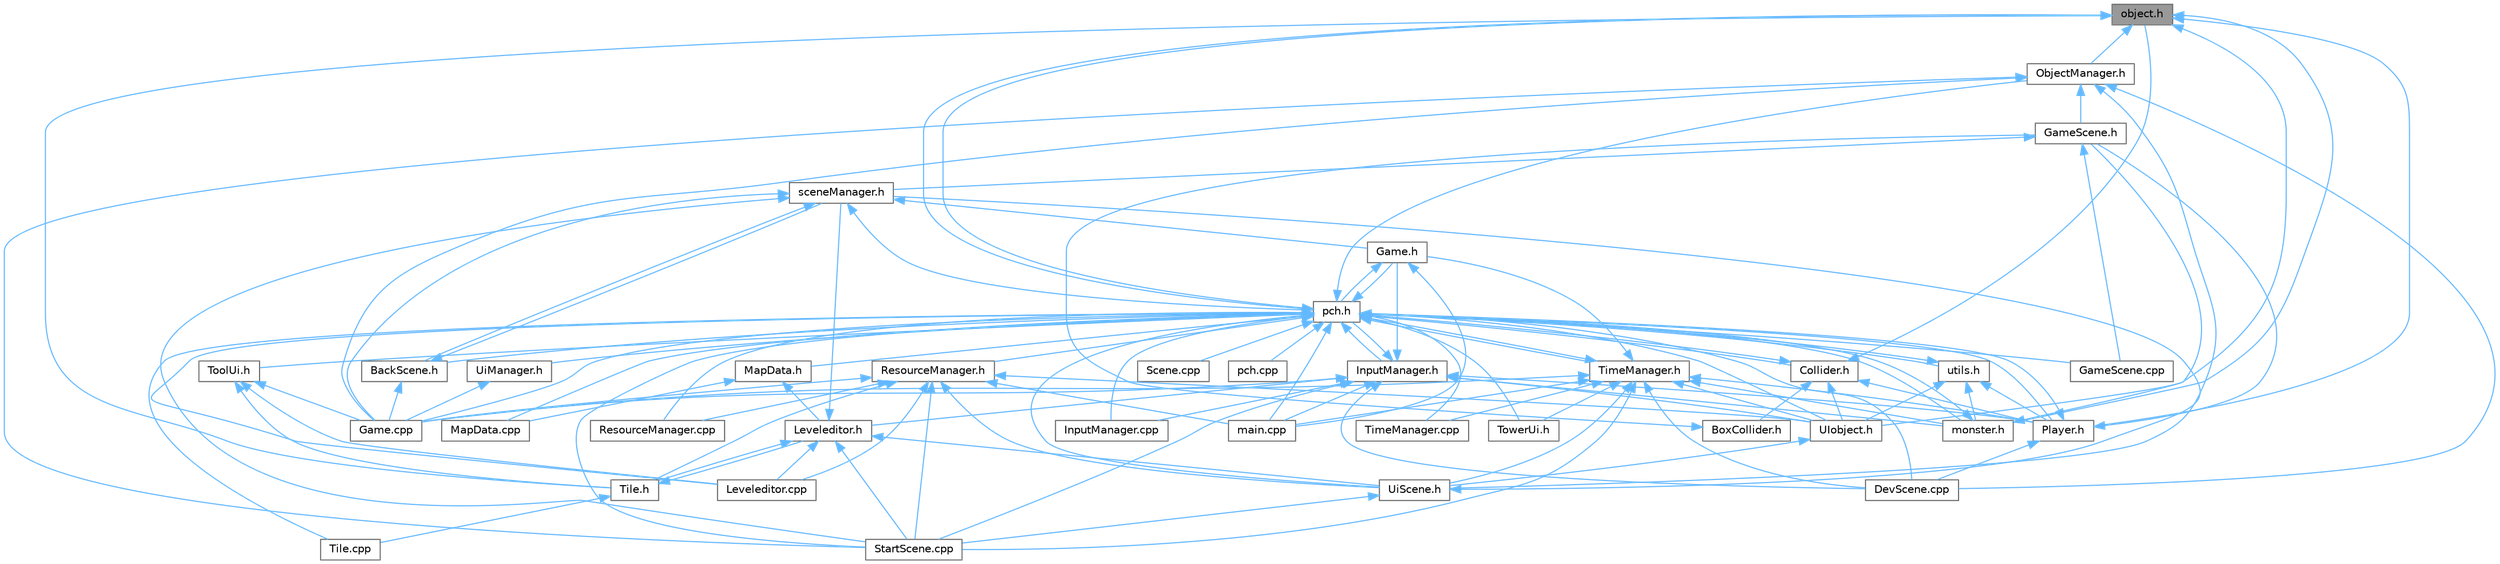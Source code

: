 digraph "object.h"
{
 // LATEX_PDF_SIZE
  bgcolor="transparent";
  edge [fontname=Helvetica,fontsize=10,labelfontname=Helvetica,labelfontsize=10];
  node [fontname=Helvetica,fontsize=10,shape=box,height=0.2,width=0.4];
  Node1 [id="Node000001",label="object.h",height=0.2,width=0.4,color="gray40", fillcolor="grey60", style="filled", fontcolor="black",tooltip=" "];
  Node1 -> Node2 [id="edge1_Node000001_Node000002",dir="back",color="steelblue1",style="solid",tooltip=" "];
  Node2 [id="Node000002",label="ObjectManager.h",height=0.2,width=0.4,color="grey40", fillcolor="white", style="filled",URL="$_object_manager_8h.html",tooltip=" "];
  Node2 -> Node3 [id="edge2_Node000002_Node000003",dir="back",color="steelblue1",style="solid",tooltip=" "];
  Node3 [id="Node000003",label="DevScene.cpp",height=0.2,width=0.4,color="grey40", fillcolor="white", style="filled",URL="$_dev_scene_8cpp.html",tooltip=" "];
  Node2 -> Node4 [id="edge3_Node000002_Node000004",dir="back",color="steelblue1",style="solid",tooltip=" "];
  Node4 [id="Node000004",label="Game.cpp",height=0.2,width=0.4,color="grey40", fillcolor="white", style="filled",URL="$_game_8cpp.html",tooltip=" "];
  Node2 -> Node5 [id="edge4_Node000002_Node000005",dir="back",color="steelblue1",style="solid",tooltip=" "];
  Node5 [id="Node000005",label="GameScene.h",height=0.2,width=0.4,color="grey40", fillcolor="white", style="filled",URL="$_game_scene_8h.html",tooltip=" "];
  Node5 -> Node6 [id="edge5_Node000005_Node000006",dir="back",color="steelblue1",style="solid",tooltip=" "];
  Node6 [id="Node000006",label="GameScene.cpp",height=0.2,width=0.4,color="grey40", fillcolor="white", style="filled",URL="$_game_scene_8cpp.html",tooltip=" "];
  Node5 -> Node7 [id="edge6_Node000005_Node000007",dir="back",color="steelblue1",style="solid",tooltip=" "];
  Node7 [id="Node000007",label="sceneManager.h",height=0.2,width=0.4,color="grey40", fillcolor="white", style="filled",URL="$scene_manager_8h.html",tooltip=" "];
  Node7 -> Node8 [id="edge7_Node000007_Node000008",dir="back",color="steelblue1",style="solid",tooltip=" "];
  Node8 [id="Node000008",label="BackScene.h",height=0.2,width=0.4,color="grey40", fillcolor="white", style="filled",URL="$_back_scene_8h.html",tooltip=" "];
  Node8 -> Node4 [id="edge8_Node000008_Node000004",dir="back",color="steelblue1",style="solid",tooltip=" "];
  Node8 -> Node7 [id="edge9_Node000008_Node000007",dir="back",color="steelblue1",style="solid",tooltip=" "];
  Node7 -> Node4 [id="edge10_Node000007_Node000004",dir="back",color="steelblue1",style="solid",tooltip=" "];
  Node7 -> Node9 [id="edge11_Node000007_Node000009",dir="back",color="steelblue1",style="solid",tooltip=" "];
  Node9 [id="Node000009",label="Game.h",height=0.2,width=0.4,color="grey40", fillcolor="white", style="filled",URL="$_game_8h.html",tooltip=" "];
  Node9 -> Node10 [id="edge12_Node000009_Node000010",dir="back",color="steelblue1",style="solid",tooltip=" "];
  Node10 [id="Node000010",label="main.cpp",height=0.2,width=0.4,color="grey40", fillcolor="white", style="filled",URL="$main_8cpp.html",tooltip=" "];
  Node9 -> Node11 [id="edge13_Node000009_Node000011",dir="back",color="steelblue1",style="solid",tooltip=" "];
  Node11 [id="Node000011",label="pch.h",height=0.2,width=0.4,color="grey40", fillcolor="white", style="filled",URL="$pch_8h.html",tooltip=" "];
  Node11 -> Node8 [id="edge14_Node000011_Node000008",dir="back",color="steelblue1",style="solid",tooltip=" "];
  Node11 -> Node12 [id="edge15_Node000011_Node000012",dir="back",color="steelblue1",style="solid",tooltip=" "];
  Node12 [id="Node000012",label="Collider.h",height=0.2,width=0.4,color="grey40", fillcolor="white", style="filled",URL="$_collider_8h.html",tooltip=" "];
  Node12 -> Node13 [id="edge16_Node000012_Node000013",dir="back",color="steelblue1",style="solid",tooltip=" "];
  Node13 [id="Node000013",label="BoxCollider.h",height=0.2,width=0.4,color="grey40", fillcolor="white", style="filled",URL="$_box_collider_8h.html",tooltip=" "];
  Node13 -> Node5 [id="edge17_Node000013_Node000005",dir="back",color="steelblue1",style="solid",tooltip=" "];
  Node12 -> Node14 [id="edge18_Node000012_Node000014",dir="back",color="steelblue1",style="solid",tooltip=" "];
  Node14 [id="Node000014",label="Player.h",height=0.2,width=0.4,color="grey40", fillcolor="white", style="filled",URL="$_player_8h.html",tooltip=" "];
  Node14 -> Node3 [id="edge19_Node000014_Node000003",dir="back",color="steelblue1",style="solid",tooltip=" "];
  Node14 -> Node5 [id="edge20_Node000014_Node000005",dir="back",color="steelblue1",style="solid",tooltip=" "];
  Node14 -> Node11 [id="edge21_Node000014_Node000011",dir="back",color="steelblue1",style="solid",tooltip=" "];
  Node12 -> Node15 [id="edge22_Node000012_Node000015",dir="back",color="steelblue1",style="solid",tooltip=" "];
  Node15 [id="Node000015",label="UIobject.h",height=0.2,width=0.4,color="grey40", fillcolor="white", style="filled",URL="$_u_iobject_8h.html",tooltip=" "];
  Node15 -> Node16 [id="edge23_Node000015_Node000016",dir="back",color="steelblue1",style="solid",tooltip=" "];
  Node16 [id="Node000016",label="UiScene.h",height=0.2,width=0.4,color="grey40", fillcolor="white", style="filled",URL="$_ui_scene_8h.html",tooltip=" "];
  Node16 -> Node17 [id="edge24_Node000016_Node000017",dir="back",color="steelblue1",style="solid",tooltip=" "];
  Node17 [id="Node000017",label="StartScene.cpp",height=0.2,width=0.4,color="grey40", fillcolor="white", style="filled",URL="$_start_scene_8cpp.html",tooltip=" "];
  Node16 -> Node7 [id="edge25_Node000016_Node000007",dir="back",color="steelblue1",style="solid",tooltip=" "];
  Node12 -> Node1 [id="edge26_Node000012_Node000001",dir="back",color="steelblue1",style="solid",tooltip=" "];
  Node12 -> Node11 [id="edge27_Node000012_Node000011",dir="back",color="steelblue1",style="solid",tooltip=" "];
  Node11 -> Node3 [id="edge28_Node000011_Node000003",dir="back",color="steelblue1",style="solid",tooltip=" "];
  Node11 -> Node4 [id="edge29_Node000011_Node000004",dir="back",color="steelblue1",style="solid",tooltip=" "];
  Node11 -> Node9 [id="edge30_Node000011_Node000009",dir="back",color="steelblue1",style="solid",tooltip=" "];
  Node11 -> Node6 [id="edge31_Node000011_Node000006",dir="back",color="steelblue1",style="solid",tooltip=" "];
  Node11 -> Node18 [id="edge32_Node000011_Node000018",dir="back",color="steelblue1",style="solid",tooltip=" "];
  Node18 [id="Node000018",label="InputManager.cpp",height=0.2,width=0.4,color="grey40", fillcolor="white", style="filled",URL="$_input_manager_8cpp.html",tooltip=" "];
  Node11 -> Node19 [id="edge33_Node000011_Node000019",dir="back",color="steelblue1",style="solid",tooltip=" "];
  Node19 [id="Node000019",label="InputManager.h",height=0.2,width=0.4,color="grey40", fillcolor="white", style="filled",URL="$_input_manager_8h.html",tooltip=" "];
  Node19 -> Node3 [id="edge34_Node000019_Node000003",dir="back",color="steelblue1",style="solid",tooltip=" "];
  Node19 -> Node4 [id="edge35_Node000019_Node000004",dir="back",color="steelblue1",style="solid",tooltip=" "];
  Node19 -> Node9 [id="edge36_Node000019_Node000009",dir="back",color="steelblue1",style="solid",tooltip=" "];
  Node19 -> Node18 [id="edge37_Node000019_Node000018",dir="back",color="steelblue1",style="solid",tooltip=" "];
  Node19 -> Node20 [id="edge38_Node000019_Node000020",dir="back",color="steelblue1",style="solid",tooltip=" "];
  Node20 [id="Node000020",label="Leveleditor.h",height=0.2,width=0.4,color="grey40", fillcolor="white", style="filled",URL="$_leveleditor_8h.html",tooltip=" "];
  Node20 -> Node21 [id="edge39_Node000020_Node000021",dir="back",color="steelblue1",style="solid",tooltip=" "];
  Node21 [id="Node000021",label="Leveleditor.cpp",height=0.2,width=0.4,color="grey40", fillcolor="white", style="filled",URL="$_leveleditor_8cpp.html",tooltip=" "];
  Node20 -> Node17 [id="edge40_Node000020_Node000017",dir="back",color="steelblue1",style="solid",tooltip=" "];
  Node20 -> Node22 [id="edge41_Node000020_Node000022",dir="back",color="steelblue1",style="solid",tooltip=" "];
  Node22 [id="Node000022",label="Tile.h",height=0.2,width=0.4,color="grey40", fillcolor="white", style="filled",URL="$_tile_8h.html",tooltip=" "];
  Node22 -> Node20 [id="edge42_Node000022_Node000020",dir="back",color="steelblue1",style="solid",tooltip=" "];
  Node22 -> Node23 [id="edge43_Node000022_Node000023",dir="back",color="steelblue1",style="solid",tooltip=" "];
  Node23 [id="Node000023",label="Tile.cpp",height=0.2,width=0.4,color="grey40", fillcolor="white", style="filled",URL="$_tile_8cpp.html",tooltip=" "];
  Node20 -> Node16 [id="edge44_Node000020_Node000016",dir="back",color="steelblue1",style="solid",tooltip=" "];
  Node20 -> Node7 [id="edge45_Node000020_Node000007",dir="back",color="steelblue1",style="solid",tooltip=" "];
  Node19 -> Node14 [id="edge46_Node000019_Node000014",dir="back",color="steelblue1",style="solid",tooltip=" "];
  Node19 -> Node17 [id="edge47_Node000019_Node000017",dir="back",color="steelblue1",style="solid",tooltip=" "];
  Node19 -> Node15 [id="edge48_Node000019_Node000015",dir="back",color="steelblue1",style="solid",tooltip=" "];
  Node19 -> Node10 [id="edge49_Node000019_Node000010",dir="back",color="steelblue1",style="solid",tooltip=" "];
  Node19 -> Node24 [id="edge50_Node000019_Node000024",dir="back",color="steelblue1",style="solid",tooltip=" "];
  Node24 [id="Node000024",label="monster.h",height=0.2,width=0.4,color="grey40", fillcolor="white", style="filled",URL="$monster_8h.html",tooltip=" "];
  Node24 -> Node5 [id="edge51_Node000024_Node000005",dir="back",color="steelblue1",style="solid",tooltip=" "];
  Node24 -> Node11 [id="edge52_Node000024_Node000011",dir="back",color="steelblue1",style="solid",tooltip=" "];
  Node19 -> Node11 [id="edge53_Node000019_Node000011",dir="back",color="steelblue1",style="solid",tooltip=" "];
  Node11 -> Node21 [id="edge54_Node000011_Node000021",dir="back",color="steelblue1",style="solid",tooltip=" "];
  Node11 -> Node25 [id="edge55_Node000011_Node000025",dir="back",color="steelblue1",style="solid",tooltip=" "];
  Node25 [id="Node000025",label="MapData.cpp",height=0.2,width=0.4,color="grey40", fillcolor="white", style="filled",URL="$_map_data_8cpp.html",tooltip=" "];
  Node11 -> Node26 [id="edge56_Node000011_Node000026",dir="back",color="steelblue1",style="solid",tooltip=" "];
  Node26 [id="Node000026",label="MapData.h",height=0.2,width=0.4,color="grey40", fillcolor="white", style="filled",URL="$_map_data_8h.html",tooltip=" "];
  Node26 -> Node20 [id="edge57_Node000026_Node000020",dir="back",color="steelblue1",style="solid",tooltip=" "];
  Node26 -> Node25 [id="edge58_Node000026_Node000025",dir="back",color="steelblue1",style="solid",tooltip=" "];
  Node11 -> Node2 [id="edge59_Node000011_Node000002",dir="back",color="steelblue1",style="solid",tooltip=" "];
  Node11 -> Node14 [id="edge60_Node000011_Node000014",dir="back",color="steelblue1",style="solid",tooltip=" "];
  Node11 -> Node27 [id="edge61_Node000011_Node000027",dir="back",color="steelblue1",style="solid",tooltip=" "];
  Node27 [id="Node000027",label="ResourceManager.cpp",height=0.2,width=0.4,color="grey40", fillcolor="white", style="filled",URL="$_resource_manager_8cpp.html",tooltip=" "];
  Node11 -> Node28 [id="edge62_Node000011_Node000028",dir="back",color="steelblue1",style="solid",tooltip=" "];
  Node28 [id="Node000028",label="ResourceManager.h",height=0.2,width=0.4,color="grey40", fillcolor="white", style="filled",URL="$_resource_manager_8h.html",tooltip=" "];
  Node28 -> Node4 [id="edge63_Node000028_Node000004",dir="back",color="steelblue1",style="solid",tooltip=" "];
  Node28 -> Node21 [id="edge64_Node000028_Node000021",dir="back",color="steelblue1",style="solid",tooltip=" "];
  Node28 -> Node27 [id="edge65_Node000028_Node000027",dir="back",color="steelblue1",style="solid",tooltip=" "];
  Node28 -> Node17 [id="edge66_Node000028_Node000017",dir="back",color="steelblue1",style="solid",tooltip=" "];
  Node28 -> Node22 [id="edge67_Node000028_Node000022",dir="back",color="steelblue1",style="solid",tooltip=" "];
  Node28 -> Node15 [id="edge68_Node000028_Node000015",dir="back",color="steelblue1",style="solid",tooltip=" "];
  Node28 -> Node16 [id="edge69_Node000028_Node000016",dir="back",color="steelblue1",style="solid",tooltip=" "];
  Node28 -> Node10 [id="edge70_Node000028_Node000010",dir="back",color="steelblue1",style="solid",tooltip=" "];
  Node11 -> Node29 [id="edge71_Node000011_Node000029",dir="back",color="steelblue1",style="solid",tooltip=" "];
  Node29 [id="Node000029",label="Scene.cpp",height=0.2,width=0.4,color="grey40", fillcolor="white", style="filled",URL="$_scene_8cpp.html",tooltip=" "];
  Node11 -> Node17 [id="edge72_Node000011_Node000017",dir="back",color="steelblue1",style="solid",tooltip=" "];
  Node11 -> Node23 [id="edge73_Node000011_Node000023",dir="back",color="steelblue1",style="solid",tooltip=" "];
  Node11 -> Node30 [id="edge74_Node000011_Node000030",dir="back",color="steelblue1",style="solid",tooltip=" "];
  Node30 [id="Node000030",label="TimeManager.cpp",height=0.2,width=0.4,color="grey40", fillcolor="white", style="filled",URL="$_time_manager_8cpp.html",tooltip=" "];
  Node11 -> Node31 [id="edge75_Node000011_Node000031",dir="back",color="steelblue1",style="solid",tooltip=" "];
  Node31 [id="Node000031",label="TimeManager.h",height=0.2,width=0.4,color="grey40", fillcolor="white", style="filled",URL="$_time_manager_8h.html",tooltip=" "];
  Node31 -> Node3 [id="edge76_Node000031_Node000003",dir="back",color="steelblue1",style="solid",tooltip=" "];
  Node31 -> Node4 [id="edge77_Node000031_Node000004",dir="back",color="steelblue1",style="solid",tooltip=" "];
  Node31 -> Node9 [id="edge78_Node000031_Node000009",dir="back",color="steelblue1",style="solid",tooltip=" "];
  Node31 -> Node14 [id="edge79_Node000031_Node000014",dir="back",color="steelblue1",style="solid",tooltip=" "];
  Node31 -> Node17 [id="edge80_Node000031_Node000017",dir="back",color="steelblue1",style="solid",tooltip=" "];
  Node31 -> Node30 [id="edge81_Node000031_Node000030",dir="back",color="steelblue1",style="solid",tooltip=" "];
  Node31 -> Node32 [id="edge82_Node000031_Node000032",dir="back",color="steelblue1",style="solid",tooltip=" "];
  Node32 [id="Node000032",label="TowerUi.h",height=0.2,width=0.4,color="grey40", fillcolor="white", style="filled",URL="$_tower_ui_8h.html",tooltip=" "];
  Node31 -> Node15 [id="edge83_Node000031_Node000015",dir="back",color="steelblue1",style="solid",tooltip=" "];
  Node31 -> Node16 [id="edge84_Node000031_Node000016",dir="back",color="steelblue1",style="solid",tooltip=" "];
  Node31 -> Node10 [id="edge85_Node000031_Node000010",dir="back",color="steelblue1",style="solid",tooltip=" "];
  Node31 -> Node24 [id="edge86_Node000031_Node000024",dir="back",color="steelblue1",style="solid",tooltip=" "];
  Node31 -> Node11 [id="edge87_Node000031_Node000011",dir="back",color="steelblue1",style="solid",tooltip=" "];
  Node11 -> Node33 [id="edge88_Node000011_Node000033",dir="back",color="steelblue1",style="solid",tooltip=" "];
  Node33 [id="Node000033",label="ToolUi.h",height=0.2,width=0.4,color="grey40", fillcolor="white", style="filled",URL="$_tool_ui_8h.html",tooltip=" "];
  Node33 -> Node4 [id="edge89_Node000033_Node000004",dir="back",color="steelblue1",style="solid",tooltip=" "];
  Node33 -> Node21 [id="edge90_Node000033_Node000021",dir="back",color="steelblue1",style="solid",tooltip=" "];
  Node33 -> Node22 [id="edge91_Node000033_Node000022",dir="back",color="steelblue1",style="solid",tooltip=" "];
  Node11 -> Node32 [id="edge92_Node000011_Node000032",dir="back",color="steelblue1",style="solid",tooltip=" "];
  Node11 -> Node15 [id="edge93_Node000011_Node000015",dir="back",color="steelblue1",style="solid",tooltip=" "];
  Node11 -> Node34 [id="edge94_Node000011_Node000034",dir="back",color="steelblue1",style="solid",tooltip=" "];
  Node34 [id="Node000034",label="UiManager.h",height=0.2,width=0.4,color="grey40", fillcolor="white", style="filled",URL="$_ui_manager_8h.html",tooltip=" "];
  Node34 -> Node4 [id="edge95_Node000034_Node000004",dir="back",color="steelblue1",style="solid",tooltip=" "];
  Node11 -> Node16 [id="edge96_Node000011_Node000016",dir="back",color="steelblue1",style="solid",tooltip=" "];
  Node11 -> Node10 [id="edge97_Node000011_Node000010",dir="back",color="steelblue1",style="solid",tooltip=" "];
  Node11 -> Node24 [id="edge98_Node000011_Node000024",dir="back",color="steelblue1",style="solid",tooltip=" "];
  Node11 -> Node1 [id="edge99_Node000011_Node000001",dir="back",color="steelblue1",style="solid",tooltip=" "];
  Node11 -> Node35 [id="edge100_Node000011_Node000035",dir="back",color="steelblue1",style="solid",tooltip=" "];
  Node35 [id="Node000035",label="pch.cpp",height=0.2,width=0.4,color="grey40", fillcolor="white", style="filled",URL="$pch_8cpp.html",tooltip=" "];
  Node11 -> Node36 [id="edge101_Node000011_Node000036",dir="back",color="steelblue1",style="solid",tooltip=" "];
  Node36 [id="Node000036",label="utils.h",height=0.2,width=0.4,color="grey40", fillcolor="white", style="filled",URL="$utils_8h.html",tooltip=" "];
  Node36 -> Node14 [id="edge102_Node000036_Node000014",dir="back",color="steelblue1",style="solid",tooltip=" "];
  Node36 -> Node15 [id="edge103_Node000036_Node000015",dir="back",color="steelblue1",style="solid",tooltip=" "];
  Node36 -> Node24 [id="edge104_Node000036_Node000024",dir="back",color="steelblue1",style="solid",tooltip=" "];
  Node36 -> Node11 [id="edge105_Node000036_Node000011",dir="back",color="steelblue1",style="solid",tooltip=" "];
  Node7 -> Node17 [id="edge106_Node000007_Node000017",dir="back",color="steelblue1",style="solid",tooltip=" "];
  Node7 -> Node11 [id="edge107_Node000007_Node000011",dir="back",color="steelblue1",style="solid",tooltip=" "];
  Node2 -> Node17 [id="edge108_Node000002_Node000017",dir="back",color="steelblue1",style="solid",tooltip=" "];
  Node2 -> Node16 [id="edge109_Node000002_Node000016",dir="back",color="steelblue1",style="solid",tooltip=" "];
  Node1 -> Node14 [id="edge110_Node000001_Node000014",dir="back",color="steelblue1",style="solid",tooltip=" "];
  Node1 -> Node22 [id="edge111_Node000001_Node000022",dir="back",color="steelblue1",style="solid",tooltip=" "];
  Node1 -> Node15 [id="edge112_Node000001_Node000015",dir="back",color="steelblue1",style="solid",tooltip=" "];
  Node1 -> Node24 [id="edge113_Node000001_Node000024",dir="back",color="steelblue1",style="solid",tooltip=" "];
  Node1 -> Node11 [id="edge114_Node000001_Node000011",dir="back",color="steelblue1",style="solid",tooltip=" "];
}
